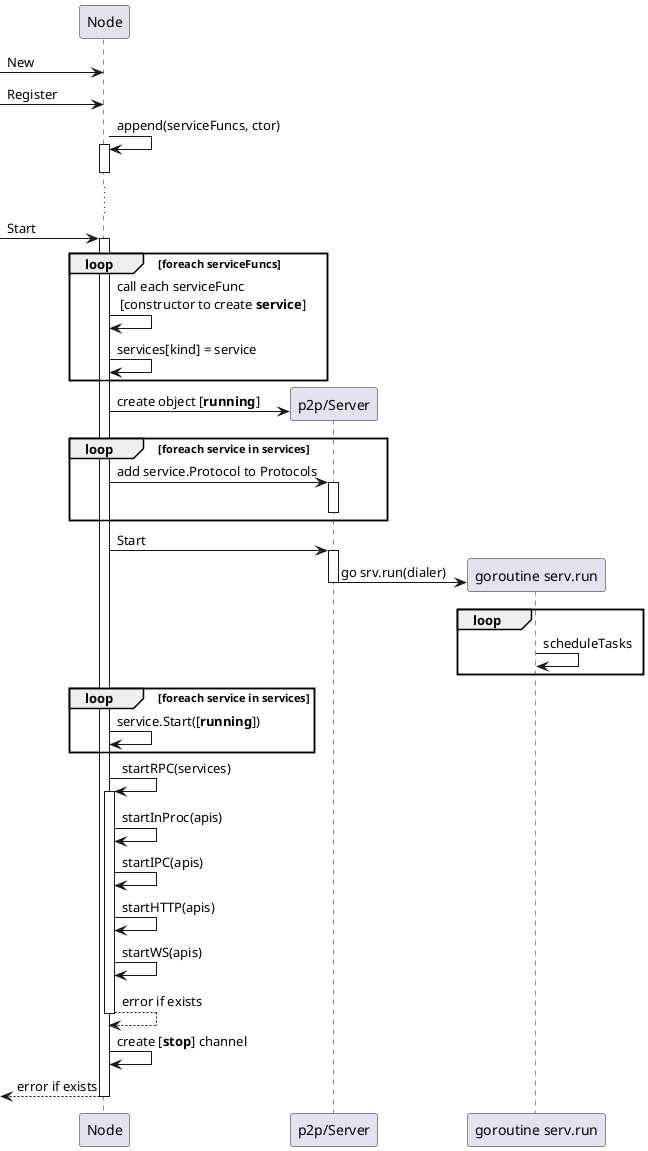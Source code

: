 @startuml

participant Node as n
participant "p2p/Server" as ps

[-> n: New


[-> n: Register
n -> n : append(serviceFuncs, ctor)
activate n
deactivate n
...

[-> n: Start
activate n
loop foreach serviceFuncs
n -> n : call each serviceFunc \n [constructor to create **service**]
n -> n : services[kind] = service
end

create ps
n -> ps : create object [**running**]

loop foreach service in services
n -> ps : add service.Protocol to Protocols
activate ps
deactivate ps
end

n -> ps : Start
activate ps
participant "goroutine serv.run" as grsrvrun
create grsrvrun
ps -> grsrvrun : go srv.run(dialer)
deactivate ps

loop
grsrvrun -> grsrvrun : scheduleTasks
end

loop foreach service in services
n -> n : service.Start([**running**])
end

n -> n : startRPC(services)
activate n
n -> n : startInProc(apis)
n -> n : startIPC(apis)
n -> n : startHTTP(apis)
n -> n : startWS(apis)
n --> n : error if exists
deactivate n
n -> n : create [**stop**] channel
[<-- n : error if exists
deactivate n


@enduml
